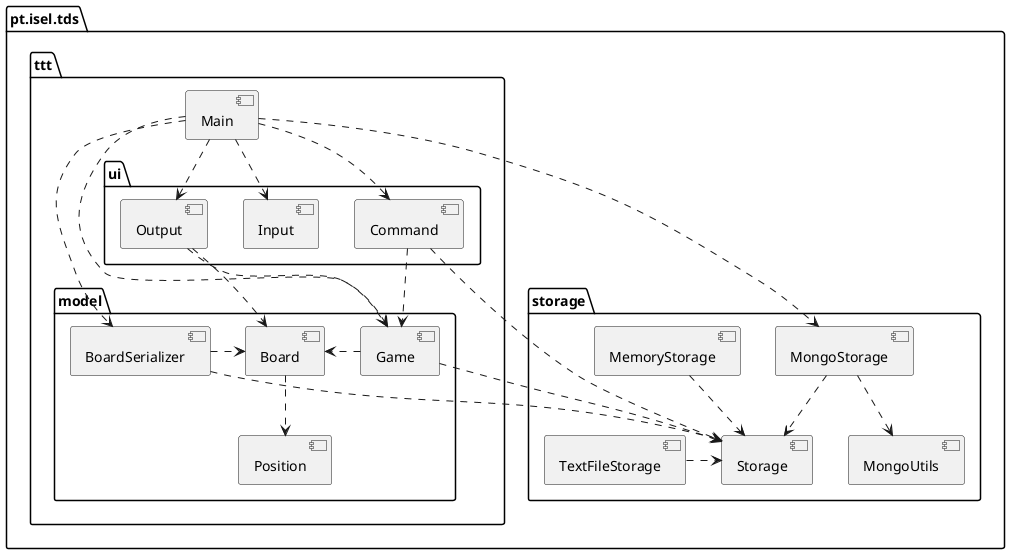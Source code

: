 @startuml

skinparam backgroundcolor transparent

package tds as "pt.isel.tds" {
    package storage {
        [Storage]
        [TextFileStorage]
        [MemoryStorage]
        [MongoStorage]
        [MongoUtils]
    }
    package ttt {
        package model  {
            [Game]
            [Board]
            [Position]
            [BoardSerializer]
        }
        package ui {
            [Command]
            [Input]
            [Output]
        }
        [Main]
    }
}

Game .> Board
Board ..> Position

Main ..> Command
Main ..> Input
Main ..> Output
Main ..> Game
Command .> Game
Output ..> Game
Output ..> Board

TextFileStorage .> Storage
BoardSerializer ..> Storage
BoardSerializer .> Board

Main ..> BoardSerializer
'Main ..> TextFileStorage
Main ..> MongoStorage
Command ..> Storage
Game ..> Storage

MemoryStorage ..> Storage
MongoStorage ..> Storage
MongoStorage ..> MongoUtils
@enduml